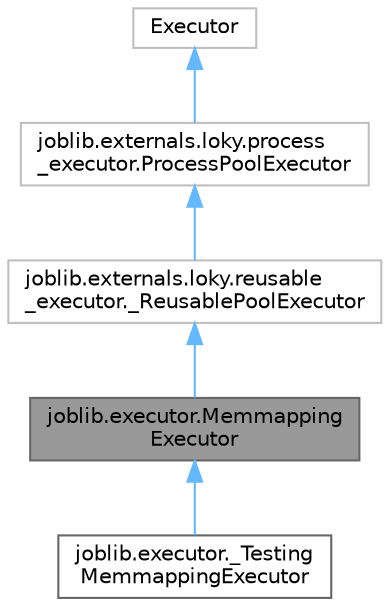 digraph "joblib.executor.MemmappingExecutor"
{
 // LATEX_PDF_SIZE
  bgcolor="transparent";
  edge [fontname=Helvetica,fontsize=10,labelfontname=Helvetica,labelfontsize=10];
  node [fontname=Helvetica,fontsize=10,shape=box,height=0.2,width=0.4];
  Node1 [id="Node000001",label="joblib.executor.Memmapping\lExecutor",height=0.2,width=0.4,color="gray40", fillcolor="grey60", style="filled", fontcolor="black",tooltip=" "];
  Node2 -> Node1 [id="edge1_Node000001_Node000002",dir="back",color="steelblue1",style="solid",tooltip=" "];
  Node2 [id="Node000002",label="joblib.externals.loky.reusable\l_executor._ReusablePoolExecutor",height=0.2,width=0.4,color="grey75", fillcolor="white", style="filled",URL="$dd/df1/classjoblib_1_1externals_1_1loky_1_1reusable__executor_1_1__ReusablePoolExecutor.html",tooltip=" "];
  Node3 -> Node2 [id="edge2_Node000002_Node000003",dir="back",color="steelblue1",style="solid",tooltip=" "];
  Node3 [id="Node000003",label="joblib.externals.loky.process\l_executor.ProcessPoolExecutor",height=0.2,width=0.4,color="grey75", fillcolor="white", style="filled",URL="$dc/d0f/classjoblib_1_1externals_1_1loky_1_1process__executor_1_1ProcessPoolExecutor.html",tooltip=" "];
  Node4 -> Node3 [id="edge3_Node000003_Node000004",dir="back",color="steelblue1",style="solid",tooltip=" "];
  Node4 [id="Node000004",label="Executor",height=0.2,width=0.4,color="grey75", fillcolor="white", style="filled",URL="$d7/d80/classExecutor.html",tooltip=" "];
  Node1 -> Node5 [id="edge4_Node000001_Node000005",dir="back",color="steelblue1",style="solid",tooltip=" "];
  Node5 [id="Node000005",label="joblib.executor._Testing\lMemmappingExecutor",height=0.2,width=0.4,color="gray40", fillcolor="white", style="filled",URL="$d0/dae/classjoblib_1_1executor_1_1__TestingMemmappingExecutor.html",tooltip=" "];
}
